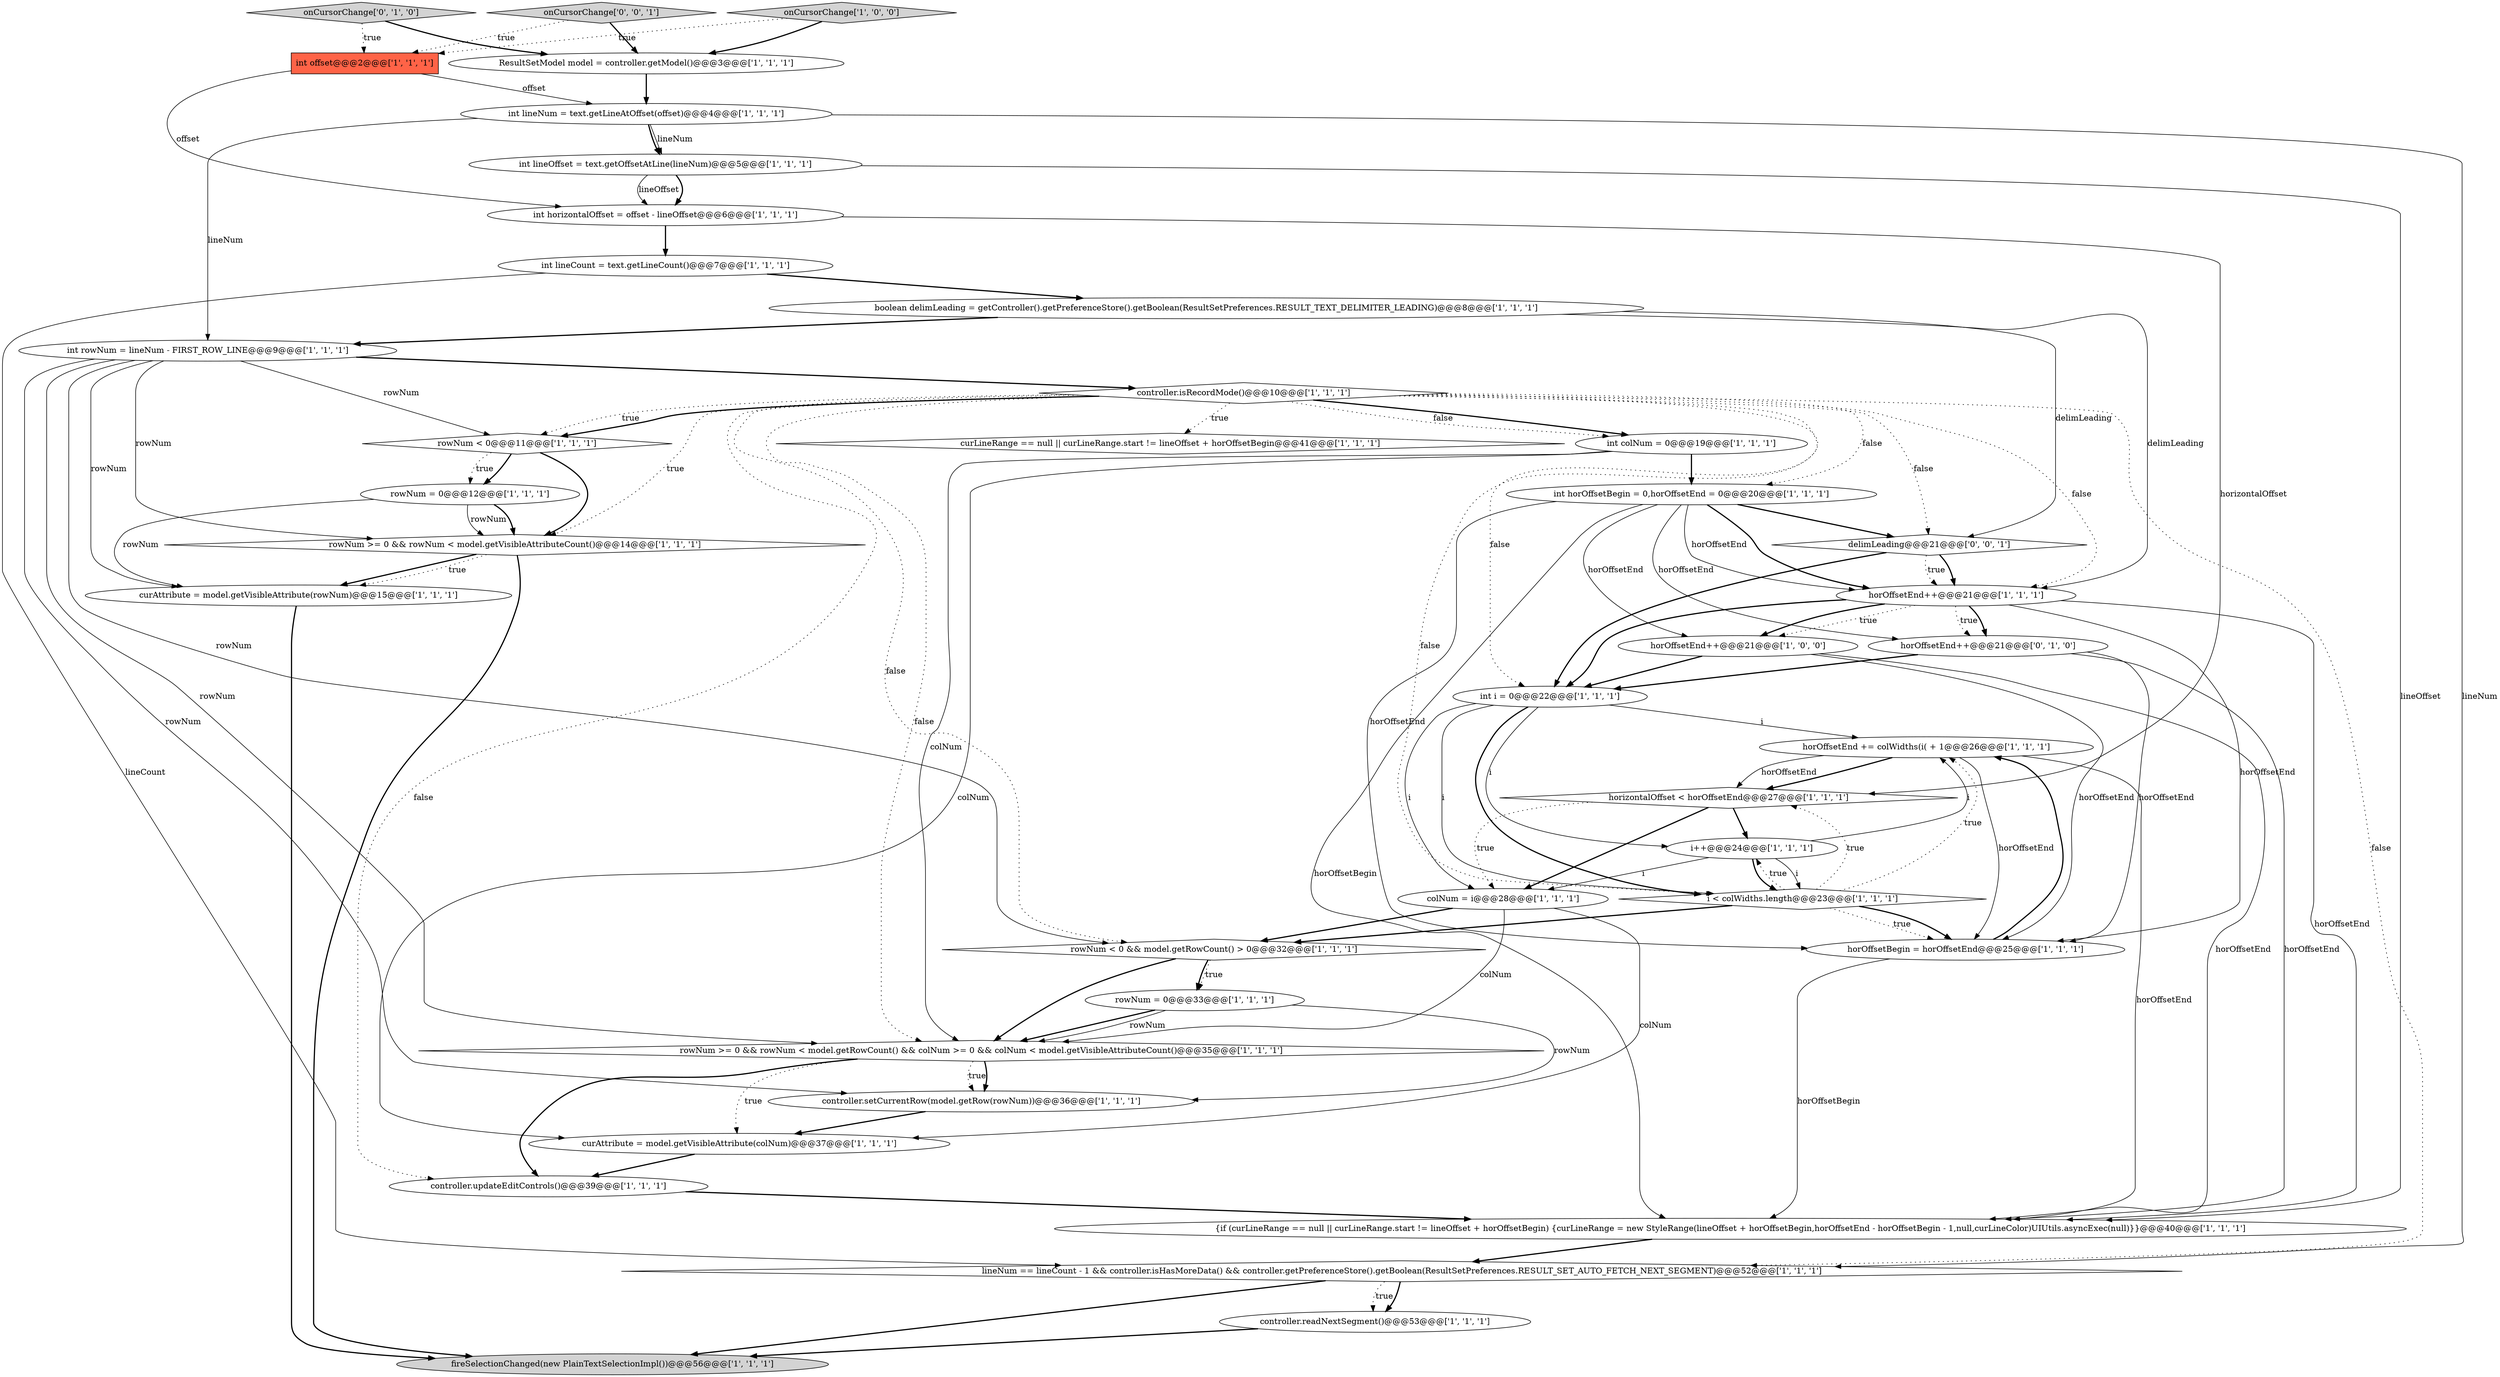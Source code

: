 digraph {
4 [style = filled, label = "rowNum < 0 && model.getRowCount() > 0@@@32@@@['1', '1', '1']", fillcolor = white, shape = diamond image = "AAA0AAABBB1BBB"];
18 [style = filled, label = "controller.updateEditControls()@@@39@@@['1', '1', '1']", fillcolor = white, shape = ellipse image = "AAA0AAABBB1BBB"];
34 [style = filled, label = "horizontalOffset < horOffsetEnd@@@27@@@['1', '1', '1']", fillcolor = white, shape = diamond image = "AAA0AAABBB1BBB"];
17 [style = filled, label = "curLineRange == null || curLineRange.start != lineOffset + horOffsetBegin@@@41@@@['1', '1', '1']", fillcolor = white, shape = diamond image = "AAA0AAABBB1BBB"];
12 [style = filled, label = "int colNum = 0@@@19@@@['1', '1', '1']", fillcolor = white, shape = ellipse image = "AAA0AAABBB1BBB"];
10 [style = filled, label = "int offset@@@2@@@['1', '1', '1']", fillcolor = tomato, shape = box image = "AAA0AAABBB1BBB"];
39 [style = filled, label = "onCursorChange['0', '0', '1']", fillcolor = lightgray, shape = diamond image = "AAA0AAABBB3BBB"];
16 [style = filled, label = "int horizontalOffset = offset - lineOffset@@@6@@@['1', '1', '1']", fillcolor = white, shape = ellipse image = "AAA0AAABBB1BBB"];
38 [style = filled, label = "delimLeading@@@21@@@['0', '0', '1']", fillcolor = white, shape = diamond image = "AAA0AAABBB3BBB"];
30 [style = filled, label = "lineNum == lineCount - 1 && controller.isHasMoreData() && controller.getPreferenceStore().getBoolean(ResultSetPreferences.RESULT_SET_AUTO_FETCH_NEXT_SEGMENT)@@@52@@@['1', '1', '1']", fillcolor = white, shape = diamond image = "AAA0AAABBB1BBB"];
31 [style = filled, label = "ResultSetModel model = controller.getModel()@@@3@@@['1', '1', '1']", fillcolor = white, shape = ellipse image = "AAA0AAABBB1BBB"];
9 [style = filled, label = "curAttribute = model.getVisibleAttribute(colNum)@@@37@@@['1', '1', '1']", fillcolor = white, shape = ellipse image = "AAA0AAABBB1BBB"];
5 [style = filled, label = "int i = 0@@@22@@@['1', '1', '1']", fillcolor = white, shape = ellipse image = "AAA0AAABBB1BBB"];
21 [style = filled, label = "horOffsetEnd++@@@21@@@['1', '0', '0']", fillcolor = white, shape = ellipse image = "AAA0AAABBB1BBB"];
15 [style = filled, label = "controller.readNextSegment()@@@53@@@['1', '1', '1']", fillcolor = white, shape = ellipse image = "AAA0AAABBB1BBB"];
6 [style = filled, label = "colNum = i@@@28@@@['1', '1', '1']", fillcolor = white, shape = ellipse image = "AAA0AAABBB1BBB"];
29 [style = filled, label = "curAttribute = model.getVisibleAttribute(rowNum)@@@15@@@['1', '1', '1']", fillcolor = white, shape = ellipse image = "AAA0AAABBB1BBB"];
7 [style = filled, label = "horOffsetBegin = horOffsetEnd@@@25@@@['1', '1', '1']", fillcolor = white, shape = ellipse image = "AAA0AAABBB1BBB"];
20 [style = filled, label = "rowNum = 0@@@12@@@['1', '1', '1']", fillcolor = white, shape = ellipse image = "AAA0AAABBB1BBB"];
26 [style = filled, label = "int lineCount = text.getLineCount()@@@7@@@['1', '1', '1']", fillcolor = white, shape = ellipse image = "AAA0AAABBB1BBB"];
14 [style = filled, label = "rowNum = 0@@@33@@@['1', '1', '1']", fillcolor = white, shape = ellipse image = "AAA0AAABBB1BBB"];
28 [style = filled, label = "rowNum >= 0 && rowNum < model.getVisibleAttributeCount()@@@14@@@['1', '1', '1']", fillcolor = white, shape = diamond image = "AAA0AAABBB1BBB"];
19 [style = filled, label = "int lineNum = text.getLineAtOffset(offset)@@@4@@@['1', '1', '1']", fillcolor = white, shape = ellipse image = "AAA0AAABBB1BBB"];
33 [style = filled, label = "controller.isRecordMode()@@@10@@@['1', '1', '1']", fillcolor = white, shape = diamond image = "AAA0AAABBB1BBB"];
11 [style = filled, label = "horOffsetEnd += colWidths(i( + 1@@@26@@@['1', '1', '1']", fillcolor = white, shape = ellipse image = "AAA0AAABBB1BBB"];
27 [style = filled, label = "controller.setCurrentRow(model.getRow(rowNum))@@@36@@@['1', '1', '1']", fillcolor = white, shape = ellipse image = "AAA0AAABBB1BBB"];
0 [style = filled, label = "rowNum < 0@@@11@@@['1', '1', '1']", fillcolor = white, shape = diamond image = "AAA0AAABBB1BBB"];
8 [style = filled, label = "rowNum >= 0 && rowNum < model.getRowCount() && colNum >= 0 && colNum < model.getVisibleAttributeCount()@@@35@@@['1', '1', '1']", fillcolor = white, shape = diamond image = "AAA0AAABBB1BBB"];
25 [style = filled, label = "fireSelectionChanged(new PlainTextSelectionImpl())@@@56@@@['1', '1', '1']", fillcolor = lightgray, shape = ellipse image = "AAA0AAABBB1BBB"];
3 [style = filled, label = "int rowNum = lineNum - FIRST_ROW_LINE@@@9@@@['1', '1', '1']", fillcolor = white, shape = ellipse image = "AAA0AAABBB1BBB"];
13 [style = filled, label = "int lineOffset = text.getOffsetAtLine(lineNum)@@@5@@@['1', '1', '1']", fillcolor = white, shape = ellipse image = "AAA0AAABBB1BBB"];
1 [style = filled, label = "int horOffsetBegin = 0,horOffsetEnd = 0@@@20@@@['1', '1', '1']", fillcolor = white, shape = ellipse image = "AAA0AAABBB1BBB"];
22 [style = filled, label = "i < colWidths.length@@@23@@@['1', '1', '1']", fillcolor = white, shape = diamond image = "AAA0AAABBB1BBB"];
36 [style = filled, label = "horOffsetEnd++@@@21@@@['0', '1', '0']", fillcolor = white, shape = ellipse image = "AAA0AAABBB2BBB"];
32 [style = filled, label = "horOffsetEnd++@@@21@@@['1', '1', '1']", fillcolor = white, shape = ellipse image = "AAA0AAABBB1BBB"];
35 [style = filled, label = "boolean delimLeading = getController().getPreferenceStore().getBoolean(ResultSetPreferences.RESULT_TEXT_DELIMITER_LEADING)@@@8@@@['1', '1', '1']", fillcolor = white, shape = ellipse image = "AAA0AAABBB1BBB"];
24 [style = filled, label = "{if (curLineRange == null || curLineRange.start != lineOffset + horOffsetBegin) {curLineRange = new StyleRange(lineOffset + horOffsetBegin,horOffsetEnd - horOffsetBegin - 1,null,curLineColor)UIUtils.asyncExec(null)}}@@@40@@@['1', '1', '1']", fillcolor = white, shape = ellipse image = "AAA0AAABBB1BBB"];
37 [style = filled, label = "onCursorChange['0', '1', '0']", fillcolor = lightgray, shape = diamond image = "AAA0AAABBB2BBB"];
23 [style = filled, label = "i++@@@24@@@['1', '1', '1']", fillcolor = white, shape = ellipse image = "AAA0AAABBB1BBB"];
2 [style = filled, label = "onCursorChange['1', '0', '0']", fillcolor = lightgray, shape = diamond image = "AAA0AAABBB1BBB"];
11->34 [style = bold, label=""];
33->22 [style = dotted, label="false"];
23->22 [style = bold, label=""];
10->19 [style = solid, label="offset"];
19->3 [style = solid, label="lineNum"];
37->10 [style = dotted, label="true"];
26->35 [style = bold, label=""];
34->23 [style = bold, label=""];
23->22 [style = solid, label="i"];
12->1 [style = bold, label=""];
4->8 [style = bold, label=""];
22->11 [style = dotted, label="true"];
7->11 [style = bold, label=""];
23->11 [style = solid, label="i"];
0->20 [style = bold, label=""];
33->17 [style = dotted, label="true"];
10->16 [style = solid, label="offset"];
33->12 [style = dotted, label="false"];
14->8 [style = bold, label=""];
2->31 [style = bold, label=""];
3->4 [style = solid, label="rowNum"];
14->8 [style = solid, label="rowNum"];
33->28 [style = dotted, label="true"];
7->24 [style = solid, label="horOffsetBegin"];
16->34 [style = solid, label="horizontalOffset"];
35->38 [style = solid, label="delimLeading"];
15->25 [style = bold, label=""];
33->12 [style = bold, label=""];
28->29 [style = bold, label=""];
19->13 [style = solid, label="lineNum"];
39->31 [style = bold, label=""];
6->9 [style = solid, label="colNum"];
35->3 [style = bold, label=""];
8->27 [style = dotted, label="true"];
37->31 [style = bold, label=""];
12->8 [style = solid, label="colNum"];
21->7 [style = solid, label="horOffsetEnd"];
38->5 [style = bold, label=""];
5->6 [style = solid, label="i"];
5->22 [style = solid, label="i"];
8->27 [style = bold, label=""];
8->18 [style = bold, label=""];
32->7 [style = solid, label="horOffsetEnd"];
33->30 [style = dotted, label="false"];
20->29 [style = solid, label="rowNum"];
11->7 [style = solid, label="horOffsetEnd"];
11->34 [style = solid, label="horOffsetEnd"];
0->20 [style = dotted, label="true"];
1->32 [style = solid, label="horOffsetEnd"];
5->22 [style = bold, label=""];
33->0 [style = dotted, label="true"];
33->5 [style = dotted, label="false"];
12->9 [style = solid, label="colNum"];
19->30 [style = solid, label="lineNum"];
1->21 [style = solid, label="horOffsetEnd"];
28->29 [style = dotted, label="true"];
3->33 [style = bold, label=""];
1->32 [style = bold, label=""];
26->30 [style = solid, label="lineCount"];
34->6 [style = dotted, label="true"];
22->23 [style = dotted, label="true"];
6->4 [style = bold, label=""];
34->6 [style = bold, label=""];
3->8 [style = solid, label="rowNum"];
3->27 [style = solid, label="rowNum"];
27->9 [style = bold, label=""];
29->25 [style = bold, label=""];
19->13 [style = bold, label=""];
1->24 [style = solid, label="horOffsetBegin"];
33->8 [style = dotted, label="false"];
35->32 [style = solid, label="delimLeading"];
20->28 [style = solid, label="rowNum"];
13->16 [style = bold, label=""];
30->15 [style = dotted, label="true"];
6->8 [style = solid, label="colNum"];
4->14 [style = dotted, label="true"];
23->6 [style = solid, label="i"];
31->19 [style = bold, label=""];
3->29 [style = solid, label="rowNum"];
9->18 [style = bold, label=""];
5->23 [style = solid, label="i"];
1->36 [style = solid, label="horOffsetEnd"];
38->32 [style = bold, label=""];
3->28 [style = solid, label="rowNum"];
5->11 [style = solid, label="i"];
16->26 [style = bold, label=""];
32->5 [style = bold, label=""];
30->15 [style = bold, label=""];
18->24 [style = bold, label=""];
3->0 [style = solid, label="rowNum"];
1->7 [style = solid, label="horOffsetEnd"];
33->18 [style = dotted, label="false"];
36->5 [style = bold, label=""];
38->32 [style = dotted, label="true"];
14->27 [style = solid, label="rowNum"];
13->16 [style = solid, label="lineOffset"];
32->36 [style = dotted, label="true"];
24->30 [style = bold, label=""];
30->25 [style = bold, label=""];
32->24 [style = solid, label="horOffsetEnd"];
22->7 [style = dotted, label="true"];
2->10 [style = dotted, label="true"];
32->21 [style = bold, label=""];
32->36 [style = bold, label=""];
21->24 [style = solid, label="horOffsetEnd"];
33->32 [style = dotted, label="false"];
32->21 [style = dotted, label="true"];
22->7 [style = bold, label=""];
13->24 [style = solid, label="lineOffset"];
21->5 [style = bold, label=""];
22->4 [style = bold, label=""];
33->4 [style = dotted, label="false"];
22->34 [style = dotted, label="true"];
33->38 [style = dotted, label="false"];
20->28 [style = bold, label=""];
4->14 [style = bold, label=""];
36->24 [style = solid, label="horOffsetEnd"];
1->38 [style = bold, label=""];
36->7 [style = solid, label="horOffsetEnd"];
0->28 [style = bold, label=""];
39->10 [style = dotted, label="true"];
33->0 [style = bold, label=""];
11->24 [style = solid, label="horOffsetEnd"];
28->25 [style = bold, label=""];
33->1 [style = dotted, label="false"];
8->9 [style = dotted, label="true"];
}
